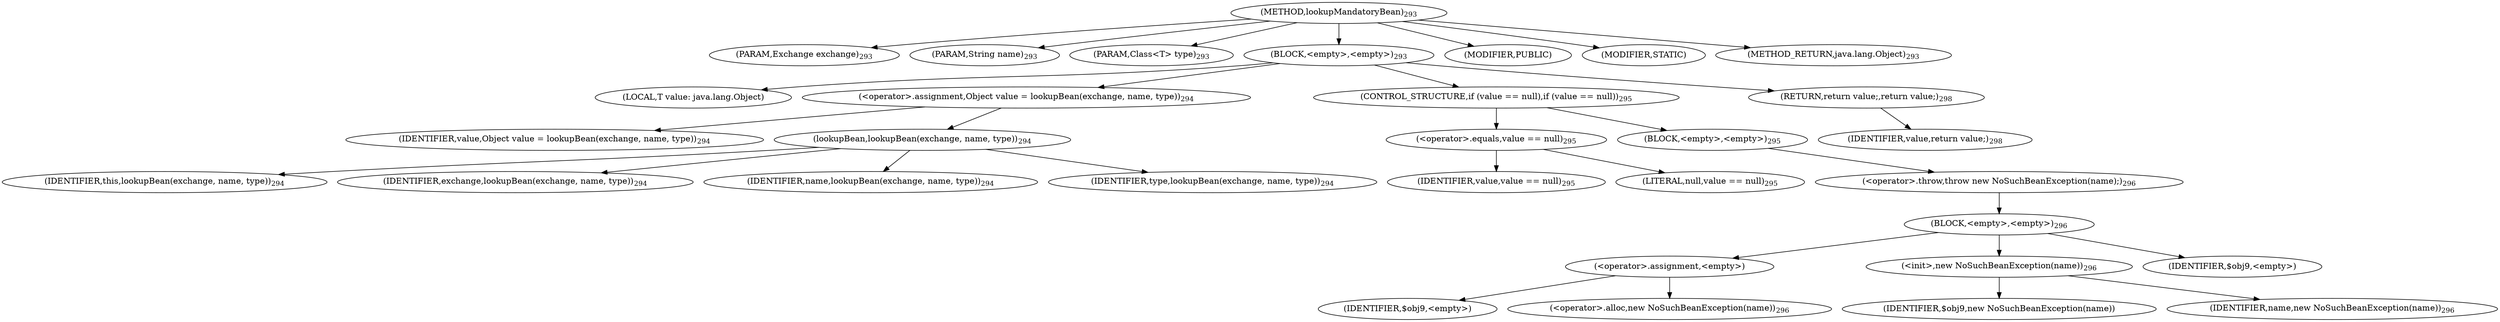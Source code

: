 digraph "lookupMandatoryBean" {  
"569" [label = <(METHOD,lookupMandatoryBean)<SUB>293</SUB>> ]
"570" [label = <(PARAM,Exchange exchange)<SUB>293</SUB>> ]
"571" [label = <(PARAM,String name)<SUB>293</SUB>> ]
"572" [label = <(PARAM,Class&lt;T&gt; type)<SUB>293</SUB>> ]
"573" [label = <(BLOCK,&lt;empty&gt;,&lt;empty&gt;)<SUB>293</SUB>> ]
"574" [label = <(LOCAL,T value: java.lang.Object)> ]
"575" [label = <(&lt;operator&gt;.assignment,Object value = lookupBean(exchange, name, type))<SUB>294</SUB>> ]
"576" [label = <(IDENTIFIER,value,Object value = lookupBean(exchange, name, type))<SUB>294</SUB>> ]
"577" [label = <(lookupBean,lookupBean(exchange, name, type))<SUB>294</SUB>> ]
"578" [label = <(IDENTIFIER,this,lookupBean(exchange, name, type))<SUB>294</SUB>> ]
"579" [label = <(IDENTIFIER,exchange,lookupBean(exchange, name, type))<SUB>294</SUB>> ]
"580" [label = <(IDENTIFIER,name,lookupBean(exchange, name, type))<SUB>294</SUB>> ]
"581" [label = <(IDENTIFIER,type,lookupBean(exchange, name, type))<SUB>294</SUB>> ]
"582" [label = <(CONTROL_STRUCTURE,if (value == null),if (value == null))<SUB>295</SUB>> ]
"583" [label = <(&lt;operator&gt;.equals,value == null)<SUB>295</SUB>> ]
"584" [label = <(IDENTIFIER,value,value == null)<SUB>295</SUB>> ]
"585" [label = <(LITERAL,null,value == null)<SUB>295</SUB>> ]
"586" [label = <(BLOCK,&lt;empty&gt;,&lt;empty&gt;)<SUB>295</SUB>> ]
"587" [label = <(&lt;operator&gt;.throw,throw new NoSuchBeanException(name);)<SUB>296</SUB>> ]
"588" [label = <(BLOCK,&lt;empty&gt;,&lt;empty&gt;)<SUB>296</SUB>> ]
"589" [label = <(&lt;operator&gt;.assignment,&lt;empty&gt;)> ]
"590" [label = <(IDENTIFIER,$obj9,&lt;empty&gt;)> ]
"591" [label = <(&lt;operator&gt;.alloc,new NoSuchBeanException(name))<SUB>296</SUB>> ]
"592" [label = <(&lt;init&gt;,new NoSuchBeanException(name))<SUB>296</SUB>> ]
"593" [label = <(IDENTIFIER,$obj9,new NoSuchBeanException(name))> ]
"594" [label = <(IDENTIFIER,name,new NoSuchBeanException(name))<SUB>296</SUB>> ]
"595" [label = <(IDENTIFIER,$obj9,&lt;empty&gt;)> ]
"596" [label = <(RETURN,return value;,return value;)<SUB>298</SUB>> ]
"597" [label = <(IDENTIFIER,value,return value;)<SUB>298</SUB>> ]
"598" [label = <(MODIFIER,PUBLIC)> ]
"599" [label = <(MODIFIER,STATIC)> ]
"600" [label = <(METHOD_RETURN,java.lang.Object)<SUB>293</SUB>> ]
  "569" -> "570" 
  "569" -> "571" 
  "569" -> "572" 
  "569" -> "573" 
  "569" -> "598" 
  "569" -> "599" 
  "569" -> "600" 
  "573" -> "574" 
  "573" -> "575" 
  "573" -> "582" 
  "573" -> "596" 
  "575" -> "576" 
  "575" -> "577" 
  "577" -> "578" 
  "577" -> "579" 
  "577" -> "580" 
  "577" -> "581" 
  "582" -> "583" 
  "582" -> "586" 
  "583" -> "584" 
  "583" -> "585" 
  "586" -> "587" 
  "587" -> "588" 
  "588" -> "589" 
  "588" -> "592" 
  "588" -> "595" 
  "589" -> "590" 
  "589" -> "591" 
  "592" -> "593" 
  "592" -> "594" 
  "596" -> "597" 
}
